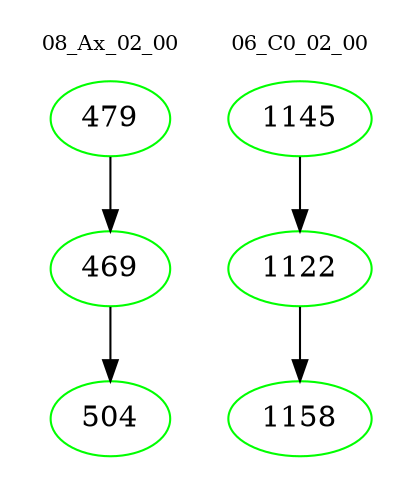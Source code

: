 digraph{
subgraph cluster_0 {
color = white
label = "08_Ax_02_00";
fontsize=10;
T0_479 [label="479", color="green"]
T0_479 -> T0_469 [color="black"]
T0_469 [label="469", color="green"]
T0_469 -> T0_504 [color="black"]
T0_504 [label="504", color="green"]
}
subgraph cluster_1 {
color = white
label = "06_C0_02_00";
fontsize=10;
T1_1145 [label="1145", color="green"]
T1_1145 -> T1_1122 [color="black"]
T1_1122 [label="1122", color="green"]
T1_1122 -> T1_1158 [color="black"]
T1_1158 [label="1158", color="green"]
}
}
